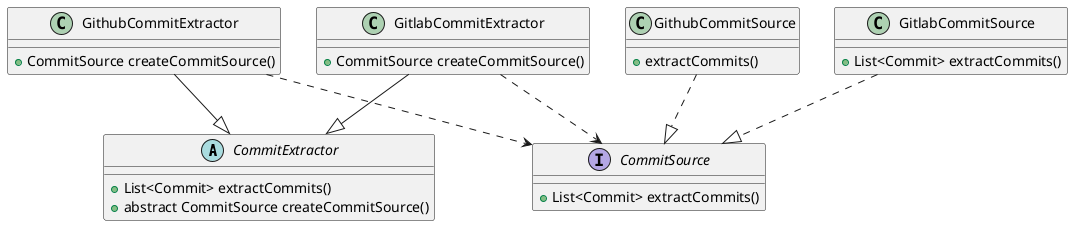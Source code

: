 @startuml classes
abstract class CommitExtractor {
    + List<Commit> extractCommits()
    + abstract CommitSource createCommitSource()
}

class GithubCommitExtractor {
    + CommitSource createCommitSource()
}

class GitlabCommitExtractor {
    + CommitSource createCommitSource()
}

interface CommitSource {
    + List<Commit> extractCommits()
}

class GithubCommitSource {
    + extractCommits()
}

class GitlabCommitSource {
    + List<Commit> extractCommits()
}

GithubCommitExtractor --|> CommitExtractor
GithubCommitExtractor ..> CommitSource

GitlabCommitExtractor --|> CommitExtractor
GitlabCommitExtractor ..> CommitSource

GithubCommitSource ..|> CommitSource
GitlabCommitSource ..|> CommitSource

@enduml